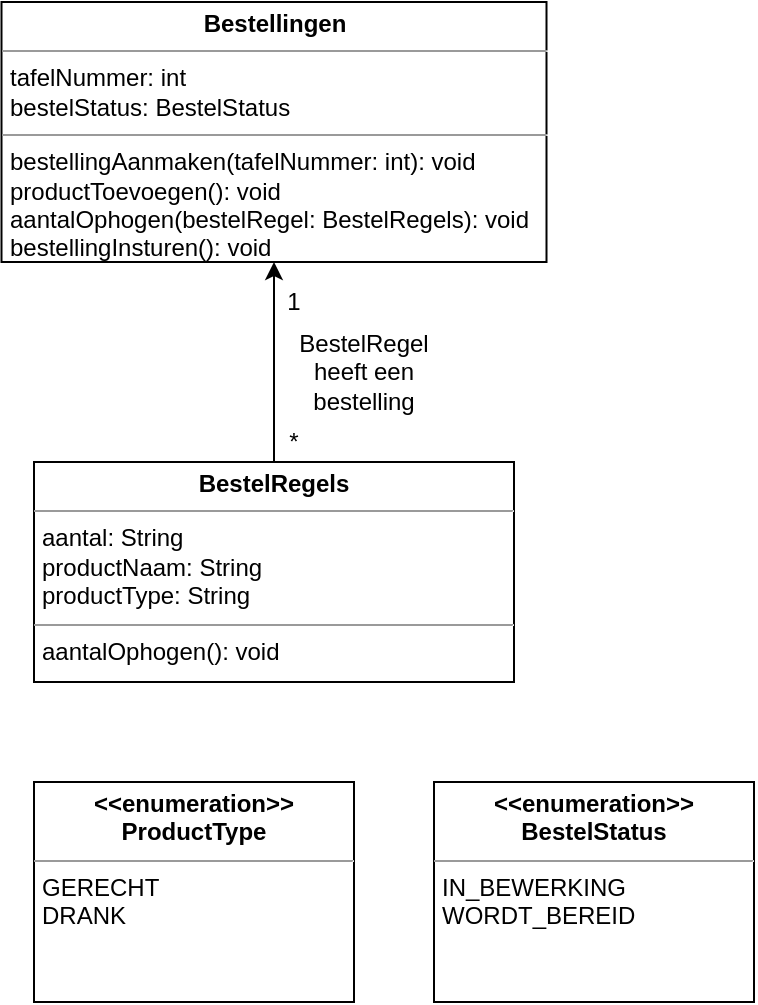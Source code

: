 <mxfile version="15.7.3" type="device" pages="2"><diagram id="Dpo0BysFUHlEDQWHIDRA" name="totaal"><mxGraphModel dx="1104" dy="765" grid="1" gridSize="10" guides="1" tooltips="1" connect="1" arrows="1" fold="1" page="1" pageScale="1" pageWidth="850" pageHeight="1100" math="0" shadow="0"><root><mxCell id="0"/><mxCell id="1" parent="0"/><mxCell id="IkjdwQ0jgz-UDCxyoxdT-1" style="edgeStyle=orthogonalEdgeStyle;rounded=0;orthogonalLoop=1;jettySize=auto;html=1;exitX=0.5;exitY=0;exitDx=0;exitDy=0;entryX=0.5;entryY=1;entryDx=0;entryDy=0;endArrow=classic;endFill=1;" edge="1" parent="1" source="IkjdwQ0jgz-UDCxyoxdT-3" target="IkjdwQ0jgz-UDCxyoxdT-2"><mxGeometry relative="1" as="geometry"/></mxCell><mxCell id="IkjdwQ0jgz-UDCxyoxdT-2" value="&lt;p style=&quot;margin: 0px ; margin-top: 4px ; text-align: center&quot;&gt;&lt;b&gt;Bestellingen&lt;/b&gt;&lt;/p&gt;&lt;hr size=&quot;1&quot;&gt;&lt;p style=&quot;margin: 0px ; margin-left: 4px&quot;&gt;tafelNummer: int&lt;/p&gt;&lt;p style=&quot;margin: 0px ; margin-left: 4px&quot;&gt;bestelStatus: BestelStatus&lt;/p&gt;&lt;hr size=&quot;1&quot;&gt;&lt;p style=&quot;margin: 0px ; margin-left: 4px&quot;&gt;bestellingAanmaken(tafelNummer: int): void&lt;/p&gt;&lt;p style=&quot;margin: 0px ; margin-left: 4px&quot;&gt;productToevoegen(): void&lt;br&gt;&lt;/p&gt;&lt;p style=&quot;margin: 0px ; margin-left: 4px&quot;&gt;aantalOphogen(bestelRegel: BestelRegels&lt;span&gt;): void&lt;/span&gt;&lt;/p&gt;&lt;p style=&quot;margin: 0px ; margin-left: 4px&quot;&gt;bestellingInsturen(): void&lt;/p&gt;" style="verticalAlign=top;align=left;overflow=fill;fontSize=12;fontFamily=Helvetica;html=1;" vertex="1" parent="1"><mxGeometry x="143.75" y="130" width="272.5" height="130" as="geometry"/></mxCell><mxCell id="IkjdwQ0jgz-UDCxyoxdT-3" value="&lt;p style=&quot;margin: 0px ; margin-top: 4px ; text-align: center&quot;&gt;&lt;b&gt;BestelRegels&lt;/b&gt;&lt;/p&gt;&lt;hr size=&quot;1&quot;&gt;&lt;p style=&quot;margin: 0px ; margin-left: 4px&quot;&gt;aantal: String&lt;/p&gt;&lt;p style=&quot;margin: 0px ; margin-left: 4px&quot;&gt;productNaam: String&lt;br&gt;&lt;/p&gt;&lt;p style=&quot;margin: 0px ; margin-left: 4px&quot;&gt;productType: String&lt;br&gt;&lt;/p&gt;&lt;hr size=&quot;1&quot;&gt;&lt;p style=&quot;margin: 0px ; margin-left: 4px&quot;&gt;aantalOphogen(): void&lt;/p&gt;" style="verticalAlign=top;align=left;overflow=fill;fontSize=12;fontFamily=Helvetica;html=1;" vertex="1" parent="1"><mxGeometry x="160" y="360" width="240" height="110" as="geometry"/></mxCell><mxCell id="IkjdwQ0jgz-UDCxyoxdT-4" value="&lt;p style=&quot;margin: 0px ; margin-top: 4px ; text-align: center&quot;&gt;&lt;b&gt;&amp;lt;&amp;lt;enumeration&amp;gt;&amp;gt;&lt;br&gt;ProductType&lt;/b&gt;&lt;/p&gt;&lt;hr size=&quot;1&quot;&gt;&lt;p style=&quot;margin: 0px ; margin-left: 4px&quot;&gt;GERECHT&lt;/p&gt;&lt;p style=&quot;margin: 0px ; margin-left: 4px&quot;&gt;&lt;/p&gt;&lt;p style=&quot;margin: 0px ; margin-left: 4px&quot;&gt;DRANK&lt;/p&gt;" style="verticalAlign=top;align=left;overflow=fill;fontSize=12;fontFamily=Helvetica;html=1;" vertex="1" parent="1"><mxGeometry x="160" y="520" width="160" height="110" as="geometry"/></mxCell><mxCell id="IkjdwQ0jgz-UDCxyoxdT-5" value="1" style="text;html=1;strokeColor=none;fillColor=none;align=center;verticalAlign=middle;whiteSpace=wrap;rounded=0;" vertex="1" parent="1"><mxGeometry x="280" y="270" width="20" height="20" as="geometry"/></mxCell><mxCell id="IkjdwQ0jgz-UDCxyoxdT-6" value="*" style="text;html=1;strokeColor=none;fillColor=none;align=center;verticalAlign=middle;whiteSpace=wrap;rounded=0;" vertex="1" parent="1"><mxGeometry x="280" y="340" width="20" height="20" as="geometry"/></mxCell><mxCell id="IkjdwQ0jgz-UDCxyoxdT-7" value="BestelRegel heeft een bestelling" style="text;html=1;strokeColor=none;fillColor=none;align=center;verticalAlign=middle;whiteSpace=wrap;rounded=0;" vertex="1" parent="1"><mxGeometry x="280" y="300" width="90" height="30" as="geometry"/></mxCell><mxCell id="IkjdwQ0jgz-UDCxyoxdT-8" value="&lt;p style=&quot;margin: 0px ; margin-top: 4px ; text-align: center&quot;&gt;&lt;b&gt;&amp;lt;&amp;lt;enumeration&amp;gt;&amp;gt;&lt;br&gt;BestelStatus&lt;/b&gt;&lt;/p&gt;&lt;hr size=&quot;1&quot;&gt;&lt;p style=&quot;margin: 0px ; margin-left: 4px&quot;&gt;IN_BEWERKING&lt;/p&gt;&lt;p style=&quot;margin: 0px ; margin-left: 4px&quot;&gt;&lt;/p&gt;&lt;p style=&quot;margin: 0px ; margin-left: 4px&quot;&gt;WORDT_BEREID&lt;/p&gt;" style="verticalAlign=top;align=left;overflow=fill;fontSize=12;fontFamily=Helvetica;html=1;" vertex="1" parent="1"><mxGeometry x="360" y="520" width="160" height="110" as="geometry"/></mxCell></root></mxGraphModel></diagram><diagram id="_OhDhJvMiqDlJTYeARO4" name="kelner-bestelling-invoeren"><mxGraphModel dx="1104" dy="765" grid="1" gridSize="10" guides="1" tooltips="1" connect="1" arrows="1" fold="1" page="1" pageScale="1" pageWidth="850" pageHeight="1100" math="0" shadow="0"><root><mxCell id="Jpm0mXm6zDhSqyEsa4zT-0"/><mxCell id="Jpm0mXm6zDhSqyEsa4zT-1" parent="Jpm0mXm6zDhSqyEsa4zT-0"/><mxCell id="h16L9WbZVZy1Nn2uuAMm-0" style="edgeStyle=orthogonalEdgeStyle;rounded=0;orthogonalLoop=1;jettySize=auto;html=1;exitX=0.5;exitY=0;exitDx=0;exitDy=0;entryX=0.5;entryY=1;entryDx=0;entryDy=0;endArrow=classic;endFill=1;" edge="1" parent="Jpm0mXm6zDhSqyEsa4zT-1" source="h16L9WbZVZy1Nn2uuAMm-2" target="h16L9WbZVZy1Nn2uuAMm-1"><mxGeometry relative="1" as="geometry"/></mxCell><mxCell id="h16L9WbZVZy1Nn2uuAMm-1" value="&lt;p style=&quot;margin: 0px ; margin-top: 4px ; text-align: center&quot;&gt;&lt;b&gt;Bestellingen&lt;/b&gt;&lt;/p&gt;&lt;hr size=&quot;1&quot;&gt;&lt;p style=&quot;margin: 0px ; margin-left: 4px&quot;&gt;tafelNummer: int&lt;/p&gt;&lt;p style=&quot;margin: 0px ; margin-left: 4px&quot;&gt;bestelStatus: BestelStatus&lt;/p&gt;&lt;hr size=&quot;1&quot;&gt;&lt;p style=&quot;margin: 0px ; margin-left: 4px&quot;&gt;bestellingAanmaken(tafelNummer: int): void&lt;/p&gt;&lt;p style=&quot;margin: 0px ; margin-left: 4px&quot;&gt;productToevoegen(): void&lt;br&gt;&lt;/p&gt;&lt;p style=&quot;margin: 0px ; margin-left: 4px&quot;&gt;aantalOphogen(bestelRegel: BestelRegels&lt;span&gt;): void&lt;/span&gt;&lt;/p&gt;&lt;p style=&quot;margin: 0px ; margin-left: 4px&quot;&gt;bestellingInsturen(): void&lt;/p&gt;" style="verticalAlign=top;align=left;overflow=fill;fontSize=12;fontFamily=Helvetica;html=1;" vertex="1" parent="Jpm0mXm6zDhSqyEsa4zT-1"><mxGeometry x="153.75" y="140" width="272.5" height="130" as="geometry"/></mxCell><mxCell id="h16L9WbZVZy1Nn2uuAMm-2" value="&lt;p style=&quot;margin: 0px ; margin-top: 4px ; text-align: center&quot;&gt;&lt;b&gt;BestelRegels&lt;/b&gt;&lt;/p&gt;&lt;hr size=&quot;1&quot;&gt;&lt;p style=&quot;margin: 0px ; margin-left: 4px&quot;&gt;aantal: String&lt;/p&gt;&lt;p style=&quot;margin: 0px ; margin-left: 4px&quot;&gt;productNaam: String&lt;br&gt;&lt;/p&gt;&lt;p style=&quot;margin: 0px ; margin-left: 4px&quot;&gt;productType: String&lt;br&gt;&lt;/p&gt;&lt;hr size=&quot;1&quot;&gt;&lt;p style=&quot;margin: 0px ; margin-left: 4px&quot;&gt;aantalOphogen(): void&lt;/p&gt;" style="verticalAlign=top;align=left;overflow=fill;fontSize=12;fontFamily=Helvetica;html=1;" vertex="1" parent="Jpm0mXm6zDhSqyEsa4zT-1"><mxGeometry x="170" y="370" width="240" height="110" as="geometry"/></mxCell><mxCell id="h16L9WbZVZy1Nn2uuAMm-3" value="&lt;p style=&quot;margin: 0px ; margin-top: 4px ; text-align: center&quot;&gt;&lt;b&gt;&amp;lt;&amp;lt;enumeration&amp;gt;&amp;gt;&lt;br&gt;ProductType&lt;/b&gt;&lt;/p&gt;&lt;hr size=&quot;1&quot;&gt;&lt;p style=&quot;margin: 0px ; margin-left: 4px&quot;&gt;GERECHT&lt;/p&gt;&lt;p style=&quot;margin: 0px ; margin-left: 4px&quot;&gt;&lt;/p&gt;&lt;p style=&quot;margin: 0px ; margin-left: 4px&quot;&gt;DRANK&lt;/p&gt;" style="verticalAlign=top;align=left;overflow=fill;fontSize=12;fontFamily=Helvetica;html=1;" vertex="1" parent="Jpm0mXm6zDhSqyEsa4zT-1"><mxGeometry x="170" y="530" width="160" height="110" as="geometry"/></mxCell><mxCell id="h16L9WbZVZy1Nn2uuAMm-4" value="1" style="text;html=1;strokeColor=none;fillColor=none;align=center;verticalAlign=middle;whiteSpace=wrap;rounded=0;" vertex="1" parent="Jpm0mXm6zDhSqyEsa4zT-1"><mxGeometry x="290" y="280" width="20" height="20" as="geometry"/></mxCell><mxCell id="h16L9WbZVZy1Nn2uuAMm-5" value="*" style="text;html=1;strokeColor=none;fillColor=none;align=center;verticalAlign=middle;whiteSpace=wrap;rounded=0;" vertex="1" parent="Jpm0mXm6zDhSqyEsa4zT-1"><mxGeometry x="290" y="350" width="20" height="20" as="geometry"/></mxCell><mxCell id="h16L9WbZVZy1Nn2uuAMm-6" value="BestelRegel heeft een bestelling" style="text;html=1;strokeColor=none;fillColor=none;align=center;verticalAlign=middle;whiteSpace=wrap;rounded=0;" vertex="1" parent="Jpm0mXm6zDhSqyEsa4zT-1"><mxGeometry x="290" y="310" width="90" height="30" as="geometry"/></mxCell><mxCell id="h16L9WbZVZy1Nn2uuAMm-7" value="&lt;p style=&quot;margin: 0px ; margin-top: 4px ; text-align: center&quot;&gt;&lt;b&gt;&amp;lt;&amp;lt;enumeration&amp;gt;&amp;gt;&lt;br&gt;BestelStatus&lt;/b&gt;&lt;/p&gt;&lt;hr size=&quot;1&quot;&gt;&lt;p style=&quot;margin: 0px ; margin-left: 4px&quot;&gt;IN_BEWERKING&lt;/p&gt;&lt;p style=&quot;margin: 0px ; margin-left: 4px&quot;&gt;&lt;/p&gt;&lt;p style=&quot;margin: 0px ; margin-left: 4px&quot;&gt;WORDT_BEREID&lt;/p&gt;" style="verticalAlign=top;align=left;overflow=fill;fontSize=12;fontFamily=Helvetica;html=1;" vertex="1" parent="Jpm0mXm6zDhSqyEsa4zT-1"><mxGeometry x="370" y="530" width="160" height="110" as="geometry"/></mxCell></root></mxGraphModel></diagram></mxfile>